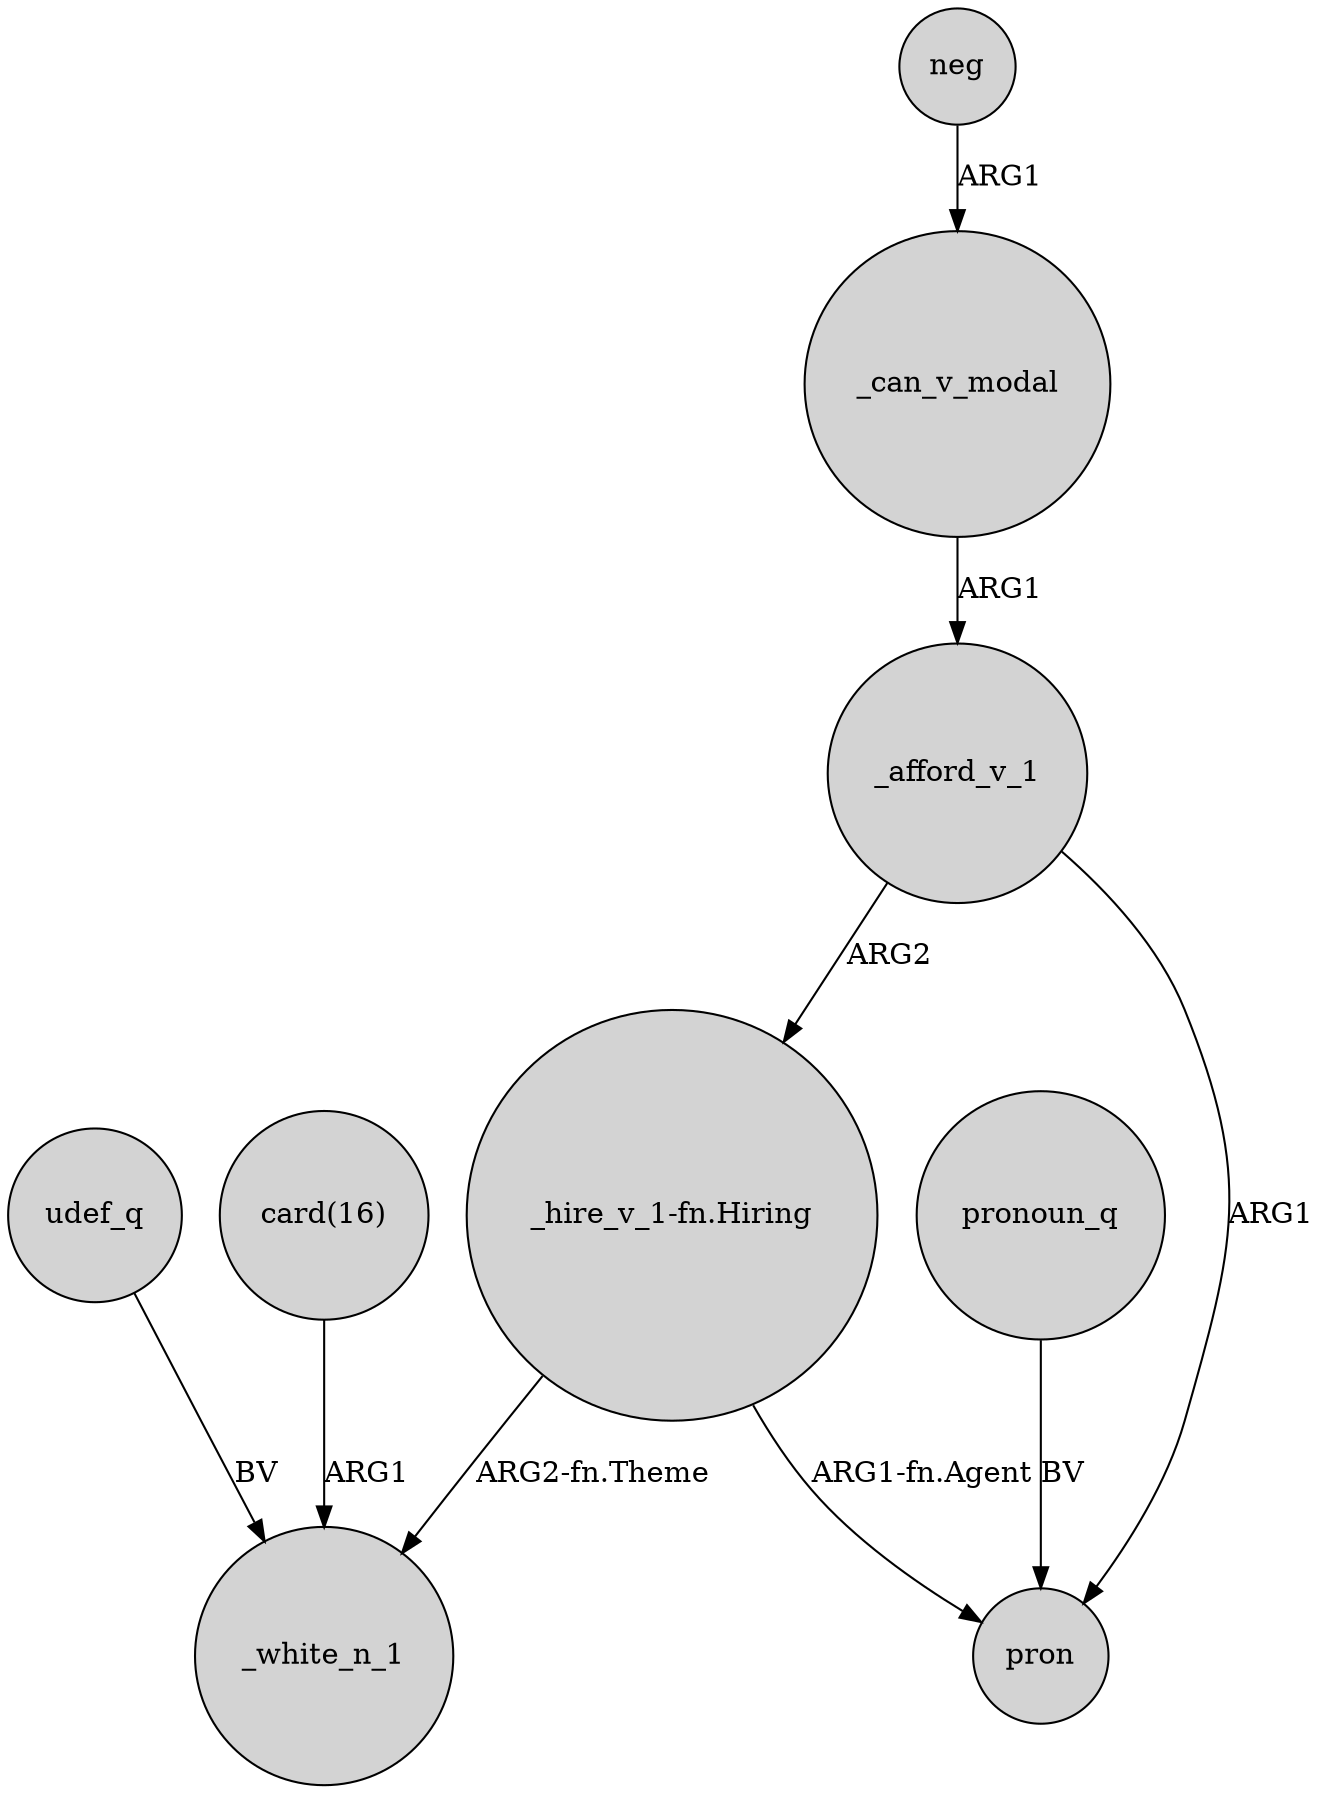 digraph {
	node [shape=circle style=filled]
	udef_q -> _white_n_1 [label=BV]
	"_hire_v_1-fn.Hiring" -> _white_n_1 [label="ARG2-fn.Theme"]
	"_hire_v_1-fn.Hiring" -> pron [label="ARG1-fn.Agent"]
	pronoun_q -> pron [label=BV]
	_afford_v_1 -> "_hire_v_1-fn.Hiring" [label=ARG2]
	neg -> _can_v_modal [label=ARG1]
	"card(16)" -> _white_n_1 [label=ARG1]
	_afford_v_1 -> pron [label=ARG1]
	_can_v_modal -> _afford_v_1 [label=ARG1]
}
